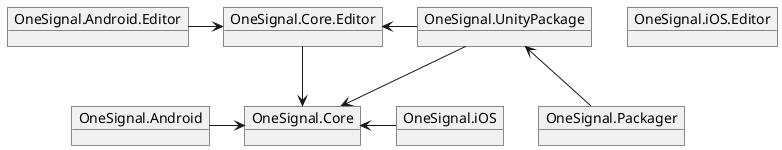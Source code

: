 @startuml
object "OneSignal.Core" as core
object "OneSignal.Core.Editor" as core_editor
object "OneSignal.Android" as android
object "OneSignal.Android.Editor" as android_editor
object "OneSignal.iOS" as ios
object "OneSignal.iOS.Editor" as ios_editor
object "OneSignal.UnityPackage" as package
object "OneSignal.Packager" as packager

'Dependencies
android -right-> core
android_editor -right-> core_editor
core_editor -down-> core
ios -left-> core
package -left-> core_editor
package -down-> core
packager -up-> package

@enduml